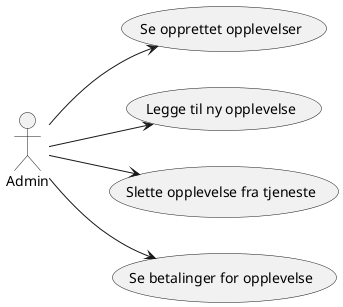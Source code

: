 @startuml

left to right direction

:Admin: --> (Se opprettet opplevelser)
:Admin: --> (Legge til ny opplevelse)
:Admin: --> (Slette opplevelse fra tjeneste)
:Admin: --> (Se betalinger for opplevelse)


@enduml